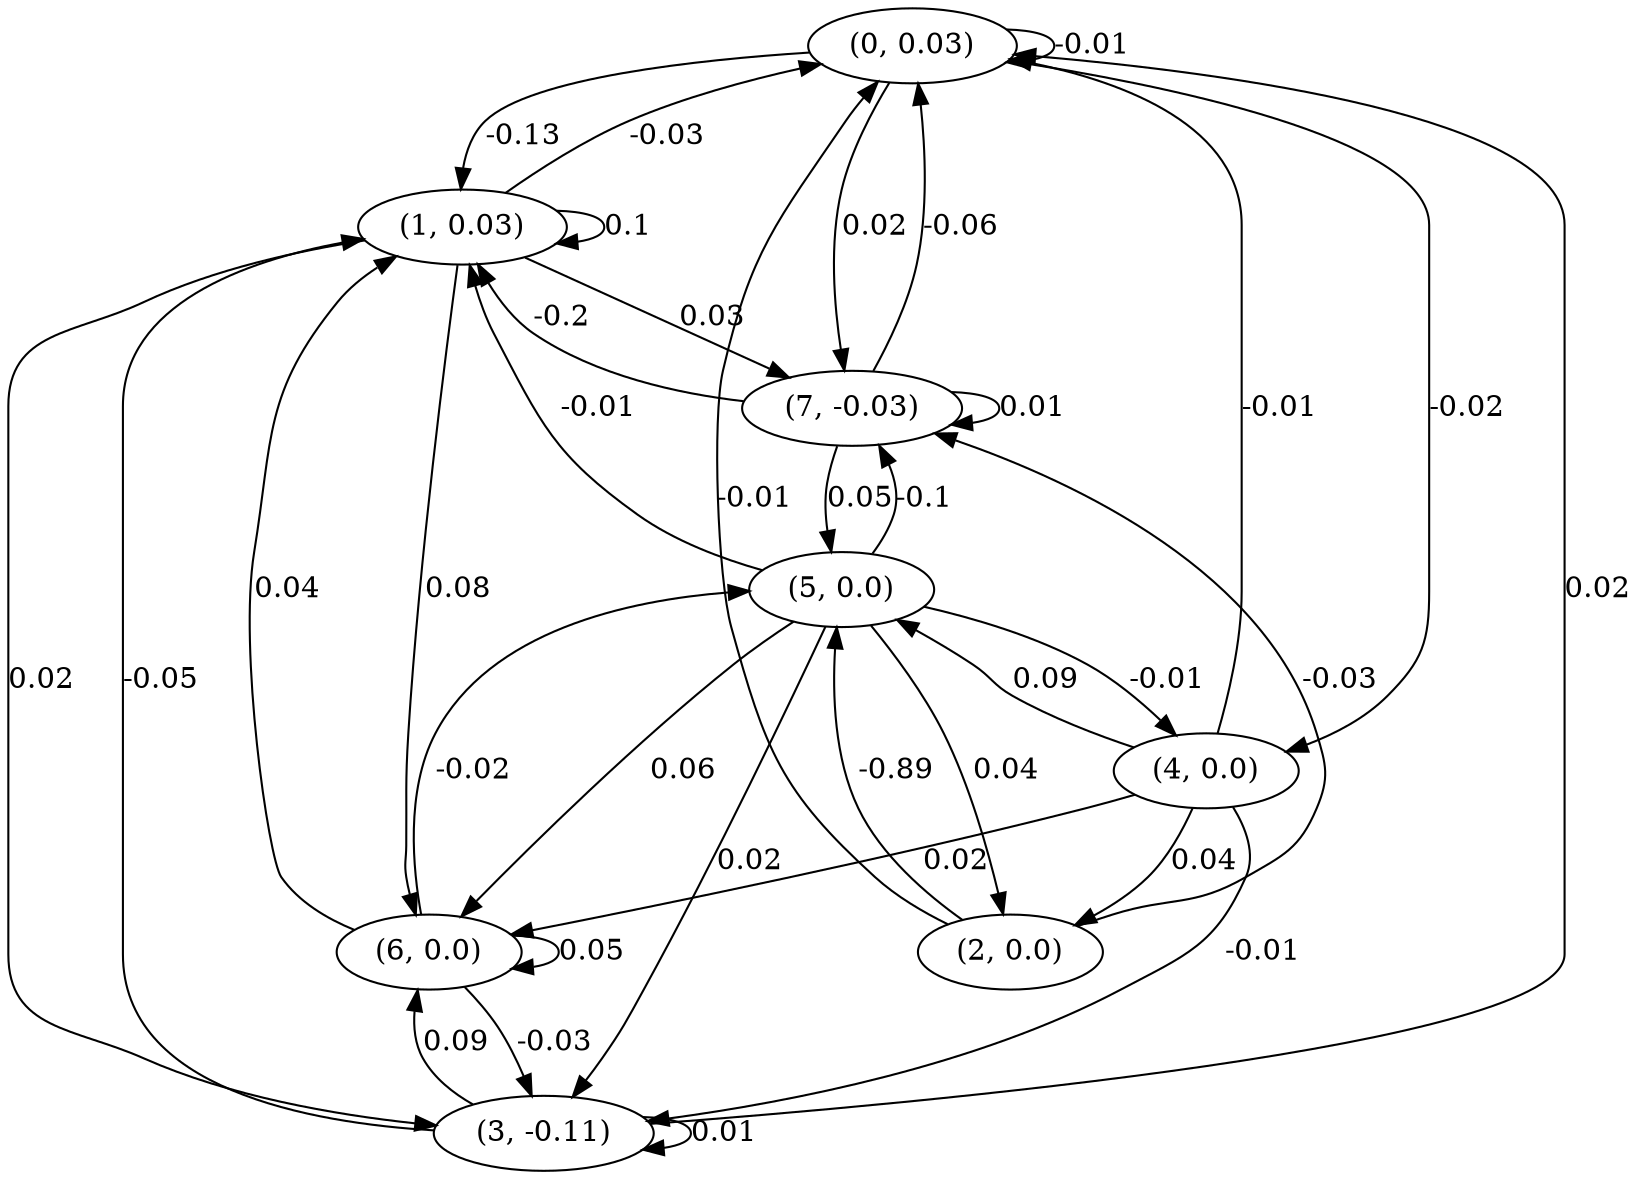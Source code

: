 digraph {
    0 [ label = "(0, 0.03)" ]
    1 [ label = "(1, 0.03)" ]
    2 [ label = "(2, 0.0)" ]
    3 [ label = "(3, -0.11)" ]
    4 [ label = "(4, 0.0)" ]
    5 [ label = "(5, 0.0)" ]
    6 [ label = "(6, 0.0)" ]
    7 [ label = "(7, -0.03)" ]
    0 -> 0 [ label = "-0.01" ]
    1 -> 1 [ label = "0.1" ]
    3 -> 3 [ label = "0.01" ]
    6 -> 6 [ label = "0.05" ]
    7 -> 7 [ label = "0.01" ]
    1 -> 0 [ label = "-0.03" ]
    2 -> 0 [ label = "-0.01" ]
    3 -> 0 [ label = "0.02" ]
    4 -> 0 [ label = "-0.01" ]
    7 -> 0 [ label = "-0.06" ]
    0 -> 1 [ label = "-0.13" ]
    3 -> 1 [ label = "-0.05" ]
    5 -> 1 [ label = "-0.01" ]
    6 -> 1 [ label = "0.04" ]
    7 -> 1 [ label = "-0.2" ]
    4 -> 2 [ label = "0.04" ]
    5 -> 2 [ label = "0.04" ]
    1 -> 3 [ label = "0.02" ]
    4 -> 3 [ label = "-0.01" ]
    5 -> 3 [ label = "0.02" ]
    6 -> 3 [ label = "-0.03" ]
    0 -> 4 [ label = "-0.02" ]
    5 -> 4 [ label = "-0.01" ]
    2 -> 5 [ label = "-0.89" ]
    4 -> 5 [ label = "0.09" ]
    6 -> 5 [ label = "-0.02" ]
    7 -> 5 [ label = "0.05" ]
    1 -> 6 [ label = "0.08" ]
    3 -> 6 [ label = "0.09" ]
    4 -> 6 [ label = "0.02" ]
    5 -> 6 [ label = "0.06" ]
    0 -> 7 [ label = "0.02" ]
    1 -> 7 [ label = "0.03" ]
    2 -> 7 [ label = "-0.03" ]
    5 -> 7 [ label = "-0.1" ]
}

